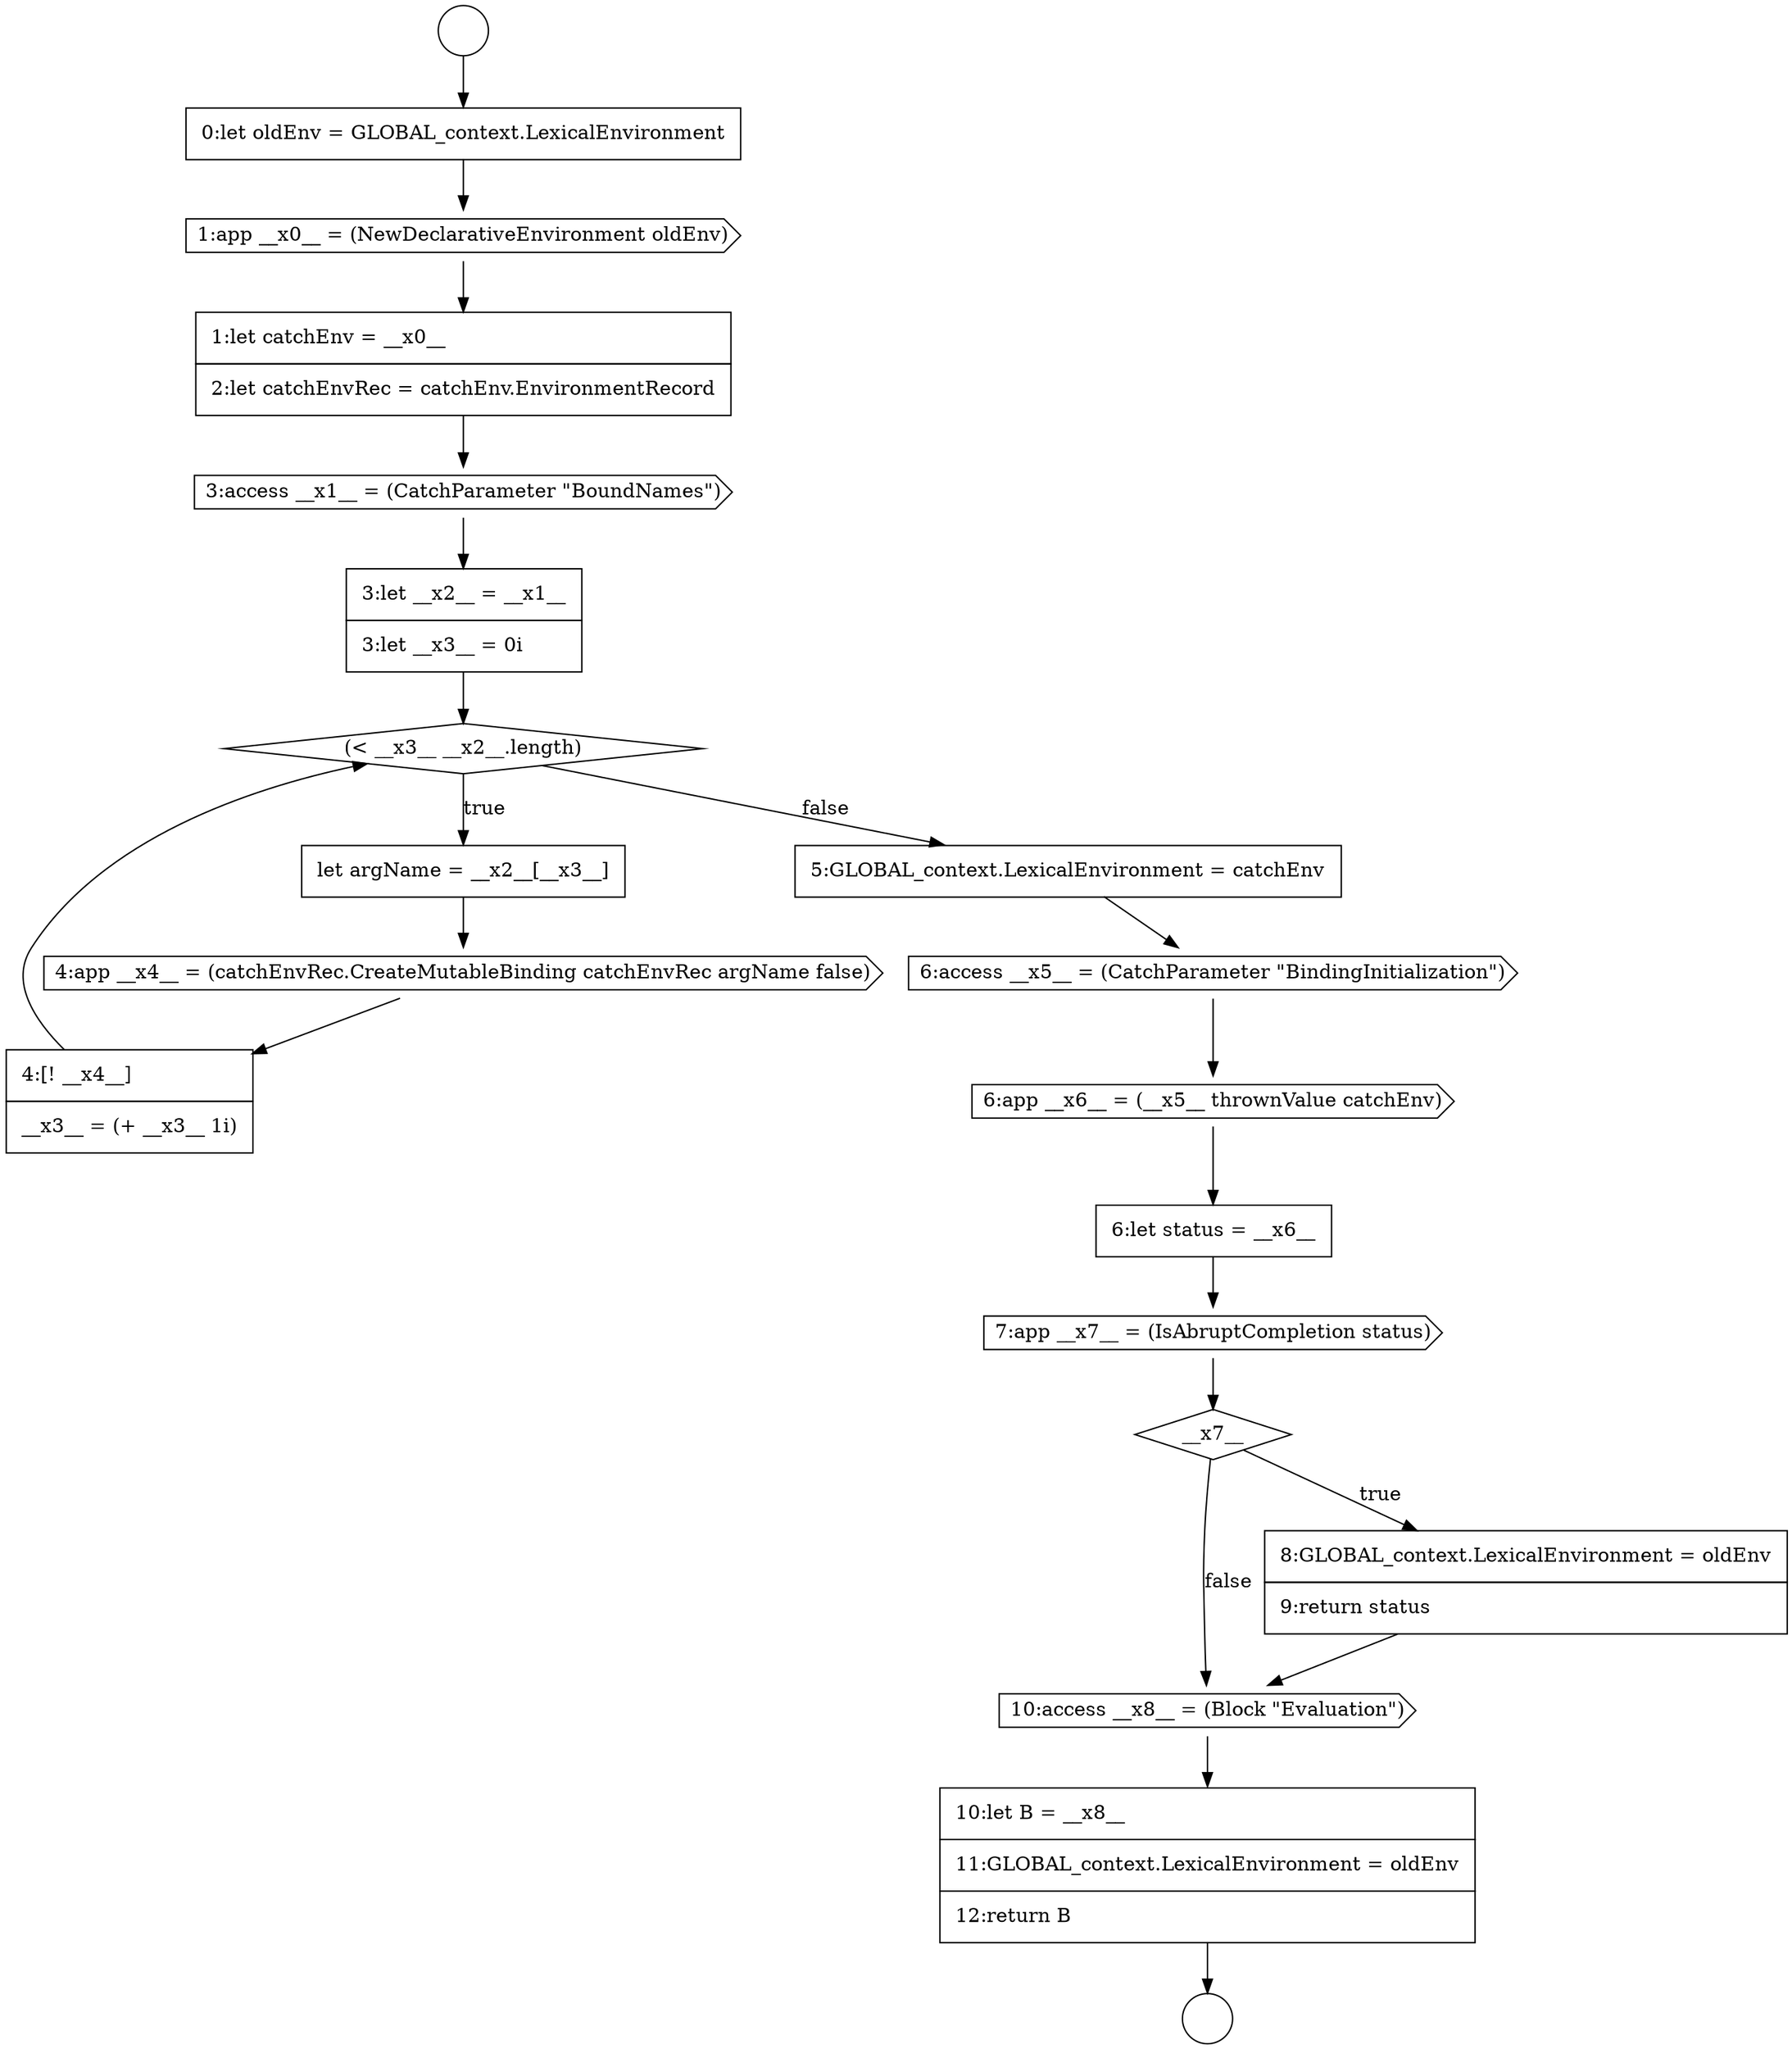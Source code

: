 digraph {
  node8154 [shape=cds, label=<<font color="black">3:access __x1__ = (CatchParameter &quot;BoundNames&quot;)</font>> color="black" fillcolor="white" style=filled]
  node8150 [shape=circle label=" " color="black" fillcolor="white" style=filled]
  node8165 [shape=diamond, label=<<font color="black">__x7__</font>> color="black" fillcolor="white" style=filled]
  node8161 [shape=cds, label=<<font color="black">6:access __x5__ = (CatchParameter &quot;BindingInitialization&quot;)</font>> color="black" fillcolor="white" style=filled]
  node8158 [shape=cds, label=<<font color="black">4:app __x4__ = (catchEnvRec.CreateMutableBinding catchEnvRec argName false)</font>> color="black" fillcolor="white" style=filled]
  node8168 [shape=none, margin=0, label=<<font color="black">
    <table border="0" cellborder="1" cellspacing="0" cellpadding="10">
      <tr><td align="left">10:let B = __x8__</td></tr>
      <tr><td align="left">11:GLOBAL_context.LexicalEnvironment = oldEnv</td></tr>
      <tr><td align="left">12:return B</td></tr>
    </table>
  </font>> color="black" fillcolor="white" style=filled]
  node8155 [shape=none, margin=0, label=<<font color="black">
    <table border="0" cellborder="1" cellspacing="0" cellpadding="10">
      <tr><td align="left">3:let __x2__ = __x1__</td></tr>
      <tr><td align="left">3:let __x3__ = 0i</td></tr>
    </table>
  </font>> color="black" fillcolor="white" style=filled]
  node8149 [shape=circle label=" " color="black" fillcolor="white" style=filled]
  node8159 [shape=none, margin=0, label=<<font color="black">
    <table border="0" cellborder="1" cellspacing="0" cellpadding="10">
      <tr><td align="left">4:[! __x4__]</td></tr>
      <tr><td align="left">__x3__ = (+ __x3__ 1i)</td></tr>
    </table>
  </font>> color="black" fillcolor="white" style=filled]
  node8164 [shape=cds, label=<<font color="black">7:app __x7__ = (IsAbruptCompletion status)</font>> color="black" fillcolor="white" style=filled]
  node8167 [shape=cds, label=<<font color="black">10:access __x8__ = (Block &quot;Evaluation&quot;)</font>> color="black" fillcolor="white" style=filled]
  node8152 [shape=cds, label=<<font color="black">1:app __x0__ = (NewDeclarativeEnvironment oldEnv)</font>> color="black" fillcolor="white" style=filled]
  node8156 [shape=diamond, label=<<font color="black">(&lt; __x3__ __x2__.length)</font>> color="black" fillcolor="white" style=filled]
  node8160 [shape=none, margin=0, label=<<font color="black">
    <table border="0" cellborder="1" cellspacing="0" cellpadding="10">
      <tr><td align="left">5:GLOBAL_context.LexicalEnvironment = catchEnv</td></tr>
    </table>
  </font>> color="black" fillcolor="white" style=filled]
  node8163 [shape=none, margin=0, label=<<font color="black">
    <table border="0" cellborder="1" cellspacing="0" cellpadding="10">
      <tr><td align="left">6:let status = __x6__</td></tr>
    </table>
  </font>> color="black" fillcolor="white" style=filled]
  node8151 [shape=none, margin=0, label=<<font color="black">
    <table border="0" cellborder="1" cellspacing="0" cellpadding="10">
      <tr><td align="left">0:let oldEnv = GLOBAL_context.LexicalEnvironment</td></tr>
    </table>
  </font>> color="black" fillcolor="white" style=filled]
  node8153 [shape=none, margin=0, label=<<font color="black">
    <table border="0" cellborder="1" cellspacing="0" cellpadding="10">
      <tr><td align="left">1:let catchEnv = __x0__</td></tr>
      <tr><td align="left">2:let catchEnvRec = catchEnv.EnvironmentRecord</td></tr>
    </table>
  </font>> color="black" fillcolor="white" style=filled]
  node8166 [shape=none, margin=0, label=<<font color="black">
    <table border="0" cellborder="1" cellspacing="0" cellpadding="10">
      <tr><td align="left">8:GLOBAL_context.LexicalEnvironment = oldEnv</td></tr>
      <tr><td align="left">9:return status</td></tr>
    </table>
  </font>> color="black" fillcolor="white" style=filled]
  node8162 [shape=cds, label=<<font color="black">6:app __x6__ = (__x5__ thrownValue catchEnv)</font>> color="black" fillcolor="white" style=filled]
  node8157 [shape=none, margin=0, label=<<font color="black">
    <table border="0" cellborder="1" cellspacing="0" cellpadding="10">
      <tr><td align="left">let argName = __x2__[__x3__]</td></tr>
    </table>
  </font>> color="black" fillcolor="white" style=filled]
  node8151 -> node8152 [ color="black"]
  node8156 -> node8157 [label=<<font color="black">true</font>> color="black"]
  node8156 -> node8160 [label=<<font color="black">false</font>> color="black"]
  node8166 -> node8167 [ color="black"]
  node8162 -> node8163 [ color="black"]
  node8160 -> node8161 [ color="black"]
  node8165 -> node8166 [label=<<font color="black">true</font>> color="black"]
  node8165 -> node8167 [label=<<font color="black">false</font>> color="black"]
  node8161 -> node8162 [ color="black"]
  node8153 -> node8154 [ color="black"]
  node8167 -> node8168 [ color="black"]
  node8149 -> node8151 [ color="black"]
  node8168 -> node8150 [ color="black"]
  node8154 -> node8155 [ color="black"]
  node8158 -> node8159 [ color="black"]
  node8164 -> node8165 [ color="black"]
  node8163 -> node8164 [ color="black"]
  node8152 -> node8153 [ color="black"]
  node8157 -> node8158 [ color="black"]
  node8159 -> node8156 [ color="black"]
  node8155 -> node8156 [ color="black"]
}
